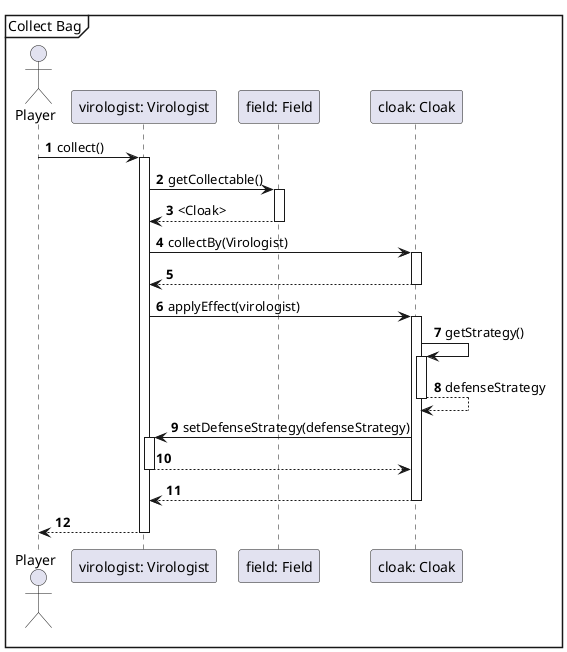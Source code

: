 @startuml
'https://plantuml.com/sequence-diagram

autonumber

mainframe Collect Bag

actor Player

Player -> "virologist: Virologist": collect()
Activate "virologist: Virologist"

"virologist: Virologist" -> "field: Field": getCollectable()
Activate "field: Field"
"field: Field" --> "virologist: Virologist": <Cloak>
Deactivate "field: Field"

"virologist: Virologist" -> "cloak: Cloak": collectBy(Virologist)
Activate "cloak: Cloak"
"cloak: Cloak" --> "virologist: Virologist":
Deactivate "cloak: Cloak"

"virologist: Virologist" -> "cloak: Cloak"++ : applyEffect(virologist)

"cloak: Cloak" -> "cloak: Cloak"++ : getStrategy()
"cloak: Cloak" --> "cloak: Cloak"-- : defenseStrategy

"cloak: Cloak" -> "virologist: Virologist"++: setDefenseStrategy(defenseStrategy)
"virologist: Virologist" --> "cloak: Cloak"--

"cloak: Cloak" --> "virologist: Virologist"--


"virologist: Virologist" --> Player
Deactivate "virologist: Virologist"

@enduml